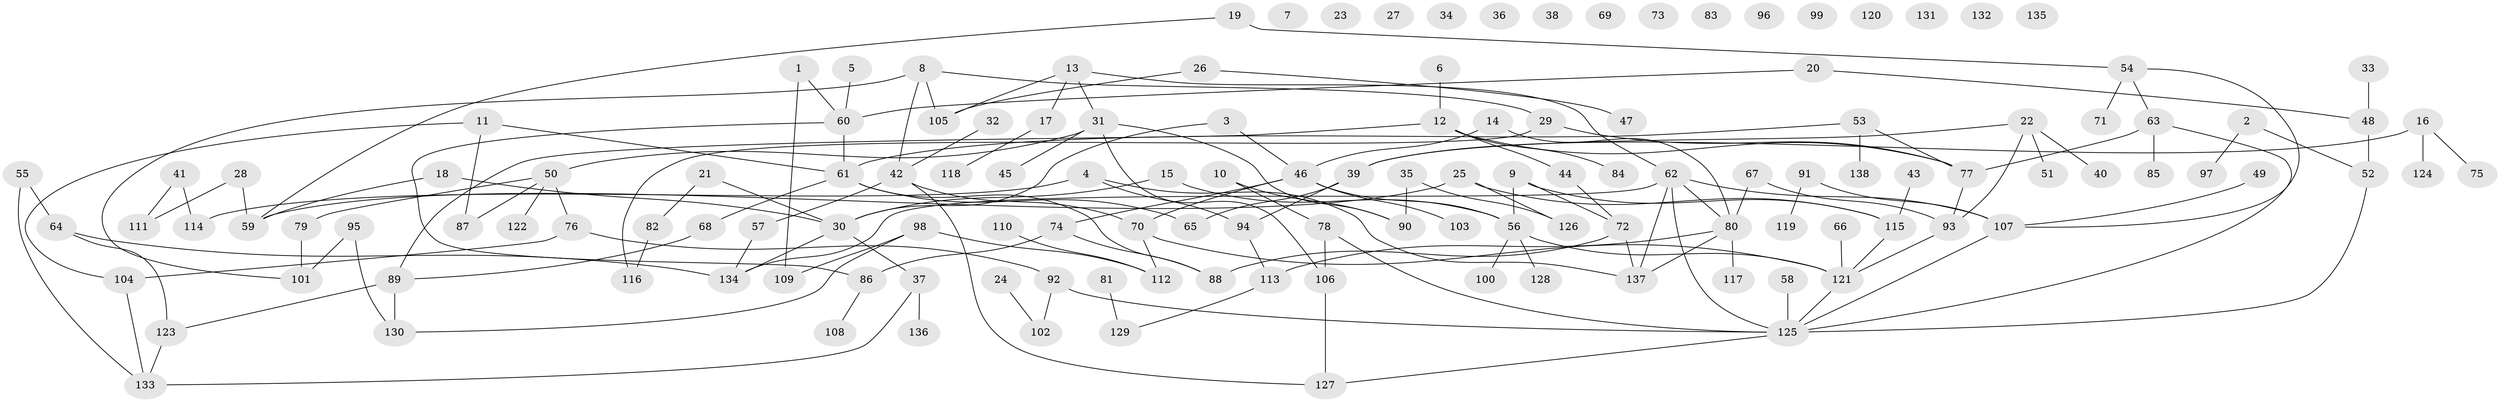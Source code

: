 // Generated by graph-tools (version 1.1) at 2025/25/03/09/25 03:25:19]
// undirected, 138 vertices, 165 edges
graph export_dot {
graph [start="1"]
  node [color=gray90,style=filled];
  1;
  2;
  3;
  4;
  5;
  6;
  7;
  8;
  9;
  10;
  11;
  12;
  13;
  14;
  15;
  16;
  17;
  18;
  19;
  20;
  21;
  22;
  23;
  24;
  25;
  26;
  27;
  28;
  29;
  30;
  31;
  32;
  33;
  34;
  35;
  36;
  37;
  38;
  39;
  40;
  41;
  42;
  43;
  44;
  45;
  46;
  47;
  48;
  49;
  50;
  51;
  52;
  53;
  54;
  55;
  56;
  57;
  58;
  59;
  60;
  61;
  62;
  63;
  64;
  65;
  66;
  67;
  68;
  69;
  70;
  71;
  72;
  73;
  74;
  75;
  76;
  77;
  78;
  79;
  80;
  81;
  82;
  83;
  84;
  85;
  86;
  87;
  88;
  89;
  90;
  91;
  92;
  93;
  94;
  95;
  96;
  97;
  98;
  99;
  100;
  101;
  102;
  103;
  104;
  105;
  106;
  107;
  108;
  109;
  110;
  111;
  112;
  113;
  114;
  115;
  116;
  117;
  118;
  119;
  120;
  121;
  122;
  123;
  124;
  125;
  126;
  127;
  128;
  129;
  130;
  131;
  132;
  133;
  134;
  135;
  136;
  137;
  138;
  1 -- 60;
  1 -- 109;
  2 -- 52;
  2 -- 97;
  3 -- 30;
  3 -- 46;
  4 -- 94;
  4 -- 114;
  4 -- 137;
  5 -- 60;
  6 -- 12;
  8 -- 29;
  8 -- 42;
  8 -- 101;
  8 -- 105;
  9 -- 56;
  9 -- 72;
  9 -- 115;
  10 -- 78;
  10 -- 90;
  11 -- 61;
  11 -- 87;
  11 -- 104;
  12 -- 44;
  12 -- 77;
  12 -- 84;
  12 -- 89;
  13 -- 17;
  13 -- 31;
  13 -- 62;
  13 -- 105;
  14 -- 46;
  14 -- 80;
  15 -- 30;
  15 -- 56;
  16 -- 39;
  16 -- 75;
  16 -- 124;
  17 -- 118;
  18 -- 30;
  18 -- 59;
  19 -- 54;
  19 -- 59;
  20 -- 48;
  20 -- 60;
  21 -- 30;
  21 -- 82;
  22 -- 39;
  22 -- 40;
  22 -- 51;
  22 -- 93;
  24 -- 102;
  25 -- 59;
  25 -- 115;
  25 -- 126;
  26 -- 47;
  26 -- 105;
  28 -- 59;
  28 -- 111;
  29 -- 77;
  29 -- 116;
  30 -- 37;
  30 -- 134;
  31 -- 45;
  31 -- 50;
  31 -- 90;
  31 -- 106;
  32 -- 42;
  33 -- 48;
  35 -- 90;
  35 -- 126;
  37 -- 133;
  37 -- 136;
  39 -- 65;
  39 -- 94;
  41 -- 111;
  41 -- 114;
  42 -- 57;
  42 -- 70;
  42 -- 127;
  43 -- 115;
  44 -- 72;
  46 -- 56;
  46 -- 70;
  46 -- 74;
  46 -- 103;
  48 -- 52;
  49 -- 107;
  50 -- 76;
  50 -- 79;
  50 -- 87;
  50 -- 122;
  52 -- 125;
  53 -- 61;
  53 -- 77;
  53 -- 138;
  54 -- 63;
  54 -- 71;
  54 -- 107;
  55 -- 64;
  55 -- 133;
  56 -- 100;
  56 -- 121;
  56 -- 128;
  57 -- 134;
  58 -- 125;
  60 -- 61;
  60 -- 86;
  61 -- 65;
  61 -- 68;
  61 -- 88;
  62 -- 80;
  62 -- 107;
  62 -- 125;
  62 -- 134;
  62 -- 137;
  63 -- 77;
  63 -- 85;
  63 -- 125;
  64 -- 123;
  64 -- 134;
  66 -- 121;
  67 -- 80;
  67 -- 93;
  68 -- 89;
  70 -- 112;
  70 -- 121;
  72 -- 88;
  72 -- 137;
  74 -- 86;
  74 -- 88;
  76 -- 92;
  76 -- 104;
  77 -- 93;
  78 -- 106;
  78 -- 125;
  79 -- 101;
  80 -- 113;
  80 -- 117;
  80 -- 137;
  81 -- 129;
  82 -- 116;
  86 -- 108;
  89 -- 123;
  89 -- 130;
  91 -- 107;
  91 -- 119;
  92 -- 102;
  92 -- 125;
  93 -- 121;
  94 -- 113;
  95 -- 101;
  95 -- 130;
  98 -- 109;
  98 -- 112;
  98 -- 130;
  104 -- 133;
  106 -- 127;
  107 -- 125;
  110 -- 112;
  113 -- 129;
  115 -- 121;
  121 -- 125;
  123 -- 133;
  125 -- 127;
}
